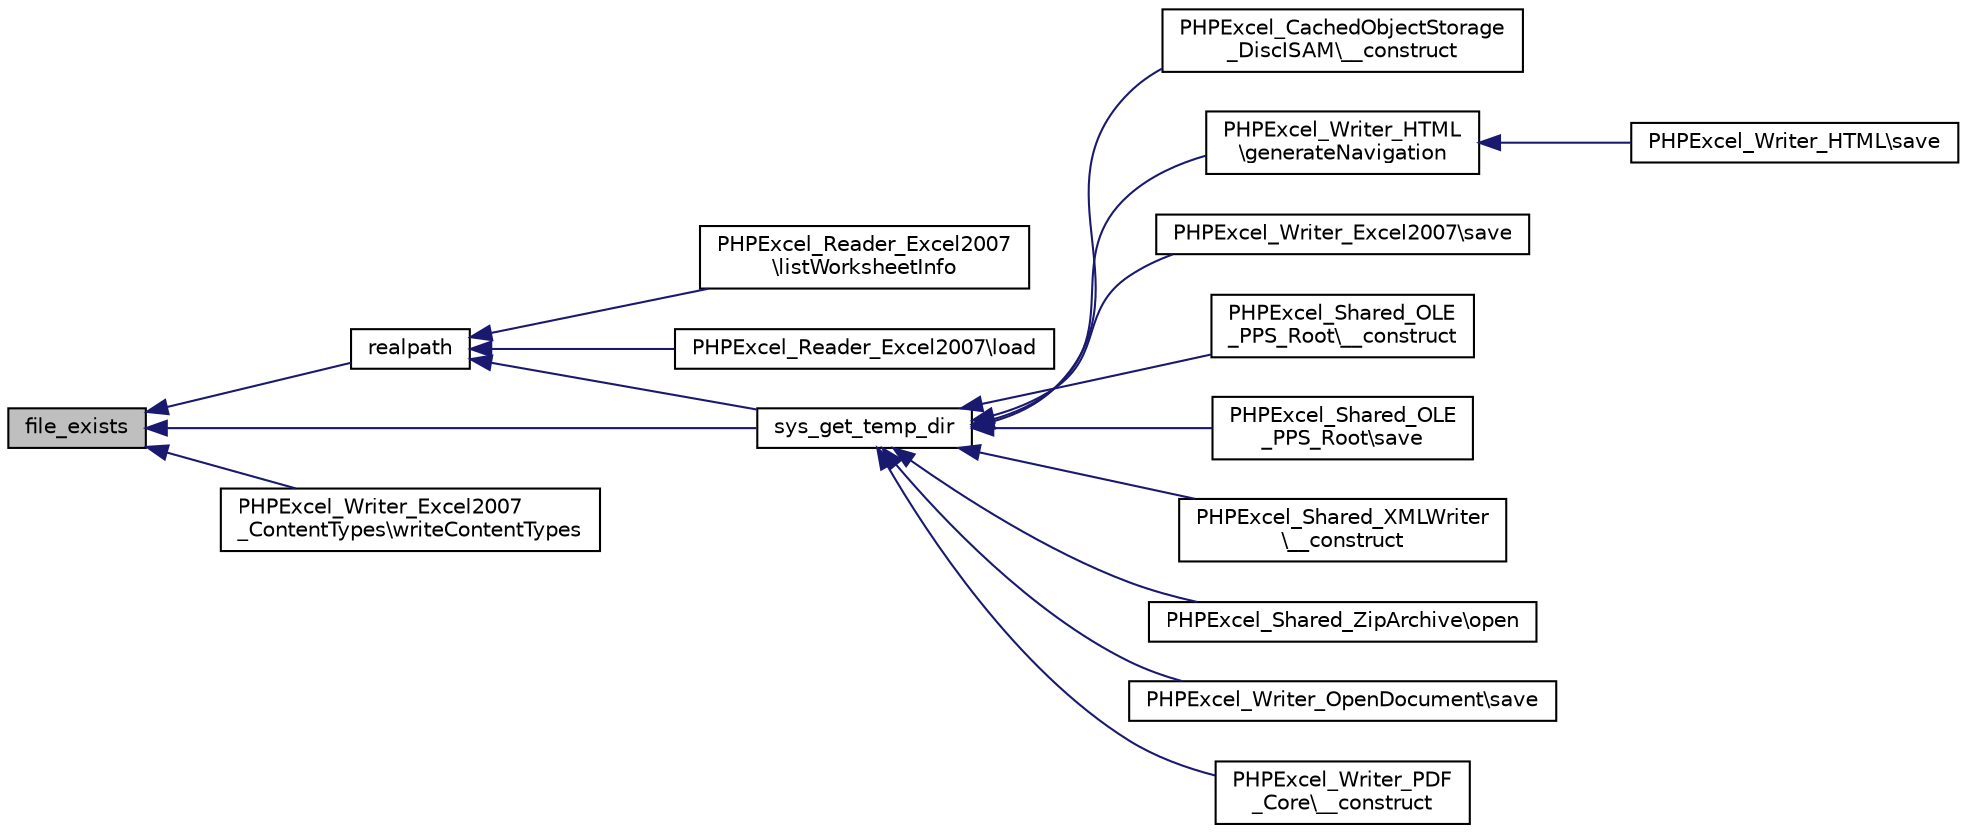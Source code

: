 digraph "file_exists"
{
  edge [fontname="Helvetica",fontsize="10",labelfontname="Helvetica",labelfontsize="10"];
  node [fontname="Helvetica",fontsize="10",shape=record];
  rankdir="LR";
  Node1 [label="file_exists",height=0.2,width=0.4,color="black", fillcolor="grey75", style="filled", fontcolor="black"];
  Node1 -> Node2 [dir="back",color="midnightblue",fontsize="10",style="solid",fontname="Helvetica"];
  Node2 [label="realpath",height=0.2,width=0.4,color="black", fillcolor="white", style="filled",URL="$class_p_h_p_excel___shared___file.html#a548c451387ddad2e2a9d304e976ee122"];
  Node2 -> Node3 [dir="back",color="midnightblue",fontsize="10",style="solid",fontname="Helvetica"];
  Node3 [label="PHPExcel_Reader_Excel2007\l\\listWorksheetInfo",height=0.2,width=0.4,color="black", fillcolor="white", style="filled",URL="$class_p_h_p_excel___reader___excel2007.html#a7ae73ad1b0fda6cd8644f583326626aa"];
  Node2 -> Node4 [dir="back",color="midnightblue",fontsize="10",style="solid",fontname="Helvetica"];
  Node4 [label="PHPExcel_Reader_Excel2007\\load",height=0.2,width=0.4,color="black", fillcolor="white", style="filled",URL="$class_p_h_p_excel___reader___excel2007.html#a138b94503ca4c44b510190c29d4f16fe"];
  Node2 -> Node5 [dir="back",color="midnightblue",fontsize="10",style="solid",fontname="Helvetica"];
  Node5 [label="sys_get_temp_dir",height=0.2,width=0.4,color="black", fillcolor="white", style="filled",URL="$class_p_h_p_excel___shared___file.html#ace631d4bfe98296fe65c34b0bf50f2e3"];
  Node5 -> Node6 [dir="back",color="midnightblue",fontsize="10",style="solid",fontname="Helvetica"];
  Node6 [label="PHPExcel_CachedObjectStorage\l_DiscISAM\\__construct",height=0.2,width=0.4,color="black", fillcolor="white", style="filled",URL="$class_p_h_p_excel___cached_object_storage___disc_i_s_a_m.html#abd0a8da02287828f8e7e71a315e7df21"];
  Node5 -> Node7 [dir="back",color="midnightblue",fontsize="10",style="solid",fontname="Helvetica"];
  Node7 [label="PHPExcel_Writer_HTML\l\\generateNavigation",height=0.2,width=0.4,color="black", fillcolor="white", style="filled",URL="$class_p_h_p_excel___writer___h_t_m_l.html#a61213550a8fd19e7e725f481b22a8dd9"];
  Node7 -> Node8 [dir="back",color="midnightblue",fontsize="10",style="solid",fontname="Helvetica"];
  Node8 [label="PHPExcel_Writer_HTML\\save",height=0.2,width=0.4,color="black", fillcolor="white", style="filled",URL="$class_p_h_p_excel___writer___h_t_m_l.html#a47cf44d053426c59c85d31f37744687c"];
  Node5 -> Node9 [dir="back",color="midnightblue",fontsize="10",style="solid",fontname="Helvetica"];
  Node9 [label="PHPExcel_Writer_Excel2007\\save",height=0.2,width=0.4,color="black", fillcolor="white", style="filled",URL="$class_p_h_p_excel___writer___excel2007.html#a47cf44d053426c59c85d31f37744687c"];
  Node5 -> Node10 [dir="back",color="midnightblue",fontsize="10",style="solid",fontname="Helvetica"];
  Node10 [label="PHPExcel_Shared_OLE\l_PPS_Root\\__construct",height=0.2,width=0.4,color="black", fillcolor="white", style="filled",URL="$class_p_h_p_excel___shared___o_l_e___p_p_s___root.html#a000daaf25a8c29bfc2b6a92a3dde5629"];
  Node5 -> Node11 [dir="back",color="midnightblue",fontsize="10",style="solid",fontname="Helvetica"];
  Node11 [label="PHPExcel_Shared_OLE\l_PPS_Root\\save",height=0.2,width=0.4,color="black", fillcolor="white", style="filled",URL="$class_p_h_p_excel___shared___o_l_e___p_p_s___root.html#a7edfb482641a0f83647d528adfc7950e"];
  Node5 -> Node12 [dir="back",color="midnightblue",fontsize="10",style="solid",fontname="Helvetica"];
  Node12 [label="PHPExcel_Shared_XMLWriter\l\\__construct",height=0.2,width=0.4,color="black", fillcolor="white", style="filled",URL="$class_p_h_p_excel___shared___x_m_l_writer.html#a07c0931ea27f13f66a6e45ee9c8ab931"];
  Node5 -> Node13 [dir="back",color="midnightblue",fontsize="10",style="solid",fontname="Helvetica"];
  Node13 [label="PHPExcel_Shared_ZipArchive\\open",height=0.2,width=0.4,color="black", fillcolor="white", style="filled",URL="$class_p_h_p_excel___shared___zip_archive.html#a8e2031e7f25050e84753f2fb178e9d8d"];
  Node5 -> Node14 [dir="back",color="midnightblue",fontsize="10",style="solid",fontname="Helvetica"];
  Node14 [label="PHPExcel_Writer_OpenDocument\\save",height=0.2,width=0.4,color="black", fillcolor="white", style="filled",URL="$class_p_h_p_excel___writer___open_document.html#a47cf44d053426c59c85d31f37744687c"];
  Node5 -> Node15 [dir="back",color="midnightblue",fontsize="10",style="solid",fontname="Helvetica"];
  Node15 [label="PHPExcel_Writer_PDF\l_Core\\__construct",height=0.2,width=0.4,color="black", fillcolor="white", style="filled",URL="$class_p_h_p_excel___writer___p_d_f___core.html#a4e5deaf4592bef642360c431317b4811"];
  Node1 -> Node5 [dir="back",color="midnightblue",fontsize="10",style="solid",fontname="Helvetica"];
  Node1 -> Node16 [dir="back",color="midnightblue",fontsize="10",style="solid",fontname="Helvetica"];
  Node16 [label="PHPExcel_Writer_Excel2007\l_ContentTypes\\writeContentTypes",height=0.2,width=0.4,color="black", fillcolor="white", style="filled",URL="$class_p_h_p_excel___writer___excel2007___content_types.html#ab5298eb79538bafbf6c64e973ba3d275"];
}
